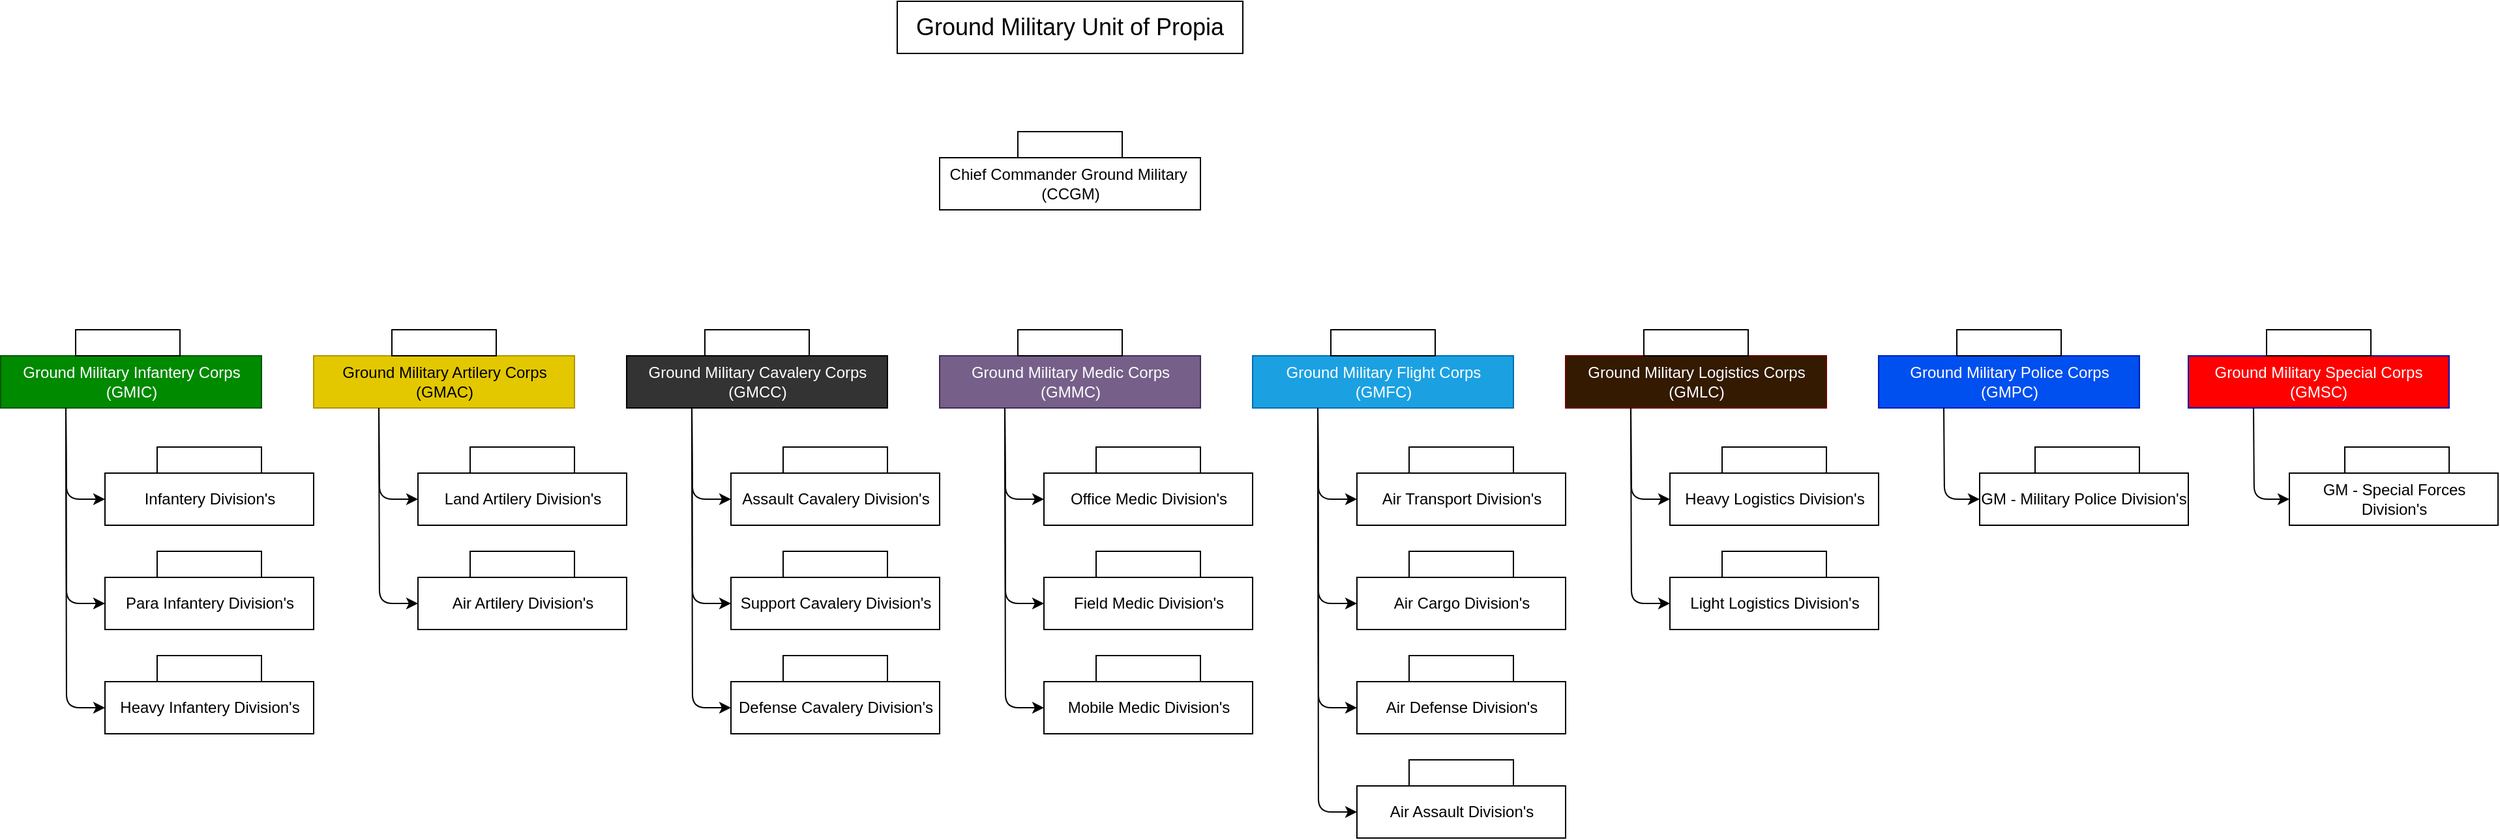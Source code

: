 <mxfile version="14.6.13" type="device"><diagram id="hd0t01-brpDn-bVLobMP" name="Page-1"><mxGraphModel dx="1420" dy="840" grid="1" gridSize="10" guides="1" tooltips="1" connect="1" arrows="1" fold="1" page="1" pageScale="1" pageWidth="850" pageHeight="1100" math="0" shadow="0"><root><mxCell id="0"/><mxCell id="1" parent="0"/><mxCell id="4C-aOLq08_xFfEXQ0zSW-1" value="&lt;font style=&quot;font-size: 18px&quot;&gt;Ground Military Unit of Propia&lt;/font&gt;" style="rounded=0;whiteSpace=wrap;html=1;" parent="1" vertex="1"><mxGeometry x="699" y="40" width="265" height="40" as="geometry"/></mxCell><mxCell id="4C-aOLq08_xFfEXQ0zSW-2" value="Ground Military Infantery Corps&lt;br&gt;(GMIC)" style="rounded=0;whiteSpace=wrap;html=1;fillColor=#008a00;strokeColor=#005700;fontColor=#ffffff;" parent="1" vertex="1"><mxGeometry x="11.5" y="312" width="200" height="40" as="geometry"/></mxCell><mxCell id="4C-aOLq08_xFfEXQ0zSW-4" value="Ground Military Artilery Corps&lt;br&gt;(GMAC)" style="rounded=0;whiteSpace=wrap;html=1;fillColor=#e3c800;strokeColor=#B09500;fontColor=#000000;" parent="1" vertex="1"><mxGeometry x="251.5" y="312" width="200" height="40" as="geometry"/></mxCell><mxCell id="4C-aOLq08_xFfEXQ0zSW-5" value="&lt;font color=&quot;#ffffff&quot;&gt;Ground Military Cavalery Corps&lt;br&gt;(GMCC)&lt;/font&gt;" style="rounded=0;whiteSpace=wrap;html=1;fillColor=#333333;" parent="1" vertex="1"><mxGeometry x="491.5" y="312" width="200" height="40" as="geometry"/></mxCell><mxCell id="4C-aOLq08_xFfEXQ0zSW-6" value="Ground Military Medic Corps&lt;br&gt;(GMMC)" style="rounded=0;whiteSpace=wrap;html=1;fillColor=#76608a;strokeColor=#432D57;fontColor=#ffffff;" parent="1" vertex="1"><mxGeometry x="731.5" y="312" width="200" height="40" as="geometry"/></mxCell><mxCell id="4C-aOLq08_xFfEXQ0zSW-7" value="Ground Military Police Corps&lt;br&gt;(GMPC)" style="rounded=0;whiteSpace=wrap;html=1;fillColor=#0050ef;strokeColor=#001DBC;fontColor=#ffffff;" parent="1" vertex="1"><mxGeometry x="1451.5" y="312" width="200" height="40" as="geometry"/></mxCell><mxCell id="4C-aOLq08_xFfEXQ0zSW-8" value="Ground Military Flight Corps&lt;br&gt;(GMFC)" style="rounded=0;whiteSpace=wrap;html=1;fillColor=#1ba1e2;strokeColor=#006EAF;fontColor=#ffffff;" parent="1" vertex="1"><mxGeometry x="971.5" y="312" width="200" height="40" as="geometry"/></mxCell><mxCell id="4C-aOLq08_xFfEXQ0zSW-9" value="Ground Military Logistics Corps&lt;br&gt;(GMLC)" style="rounded=0;whiteSpace=wrap;html=1;strokeColor=#6F0000;fontColor=#ffffff;fillColor=#331A00;" parent="1" vertex="1"><mxGeometry x="1211.5" y="312" width="200" height="40" as="geometry"/></mxCell><mxCell id="mBeHLlhfHzC-_arHGiAu-1" value="Infantery Division's" style="rounded=0;whiteSpace=wrap;html=1;" parent="1" vertex="1"><mxGeometry x="91.5" y="402" width="160" height="40" as="geometry"/></mxCell><mxCell id="mBeHLlhfHzC-_arHGiAu-3" value="Heavy Infantery Division's" style="rounded=0;whiteSpace=wrap;html=1;" parent="1" vertex="1"><mxGeometry x="91.5" y="562" width="160" height="40" as="geometry"/></mxCell><mxCell id="mBeHLlhfHzC-_arHGiAu-4" value="Para Infantery Division's" style="rounded=0;whiteSpace=wrap;html=1;" parent="1" vertex="1"><mxGeometry x="91.5" y="482" width="160" height="40" as="geometry"/></mxCell><mxCell id="mBeHLlhfHzC-_arHGiAu-17" value="" style="endArrow=classic;html=1;exitX=0.25;exitY=1;exitDx=0;exitDy=0;entryX=0;entryY=0.5;entryDx=0;entryDy=0;" parent="1" source="4C-aOLq08_xFfEXQ0zSW-2" target="mBeHLlhfHzC-_arHGiAu-3" edge="1"><mxGeometry width="50" height="50" relative="1" as="geometry"><mxPoint x="81.5" y="372" as="sourcePoint"/><mxPoint x="111.5" y="762" as="targetPoint"/><Array as="points"><mxPoint x="62" y="582"/></Array></mxGeometry></mxCell><mxCell id="mBeHLlhfHzC-_arHGiAu-18" value="" style="endArrow=classic;html=1;exitX=0.25;exitY=1;exitDx=0;exitDy=0;entryX=0;entryY=0.5;entryDx=0;entryDy=0;" parent="1" source="4C-aOLq08_xFfEXQ0zSW-2" target="mBeHLlhfHzC-_arHGiAu-4" edge="1"><mxGeometry width="50" height="50" relative="1" as="geometry"><mxPoint x="71.5" y="362" as="sourcePoint"/><mxPoint x="101.5" y="592" as="targetPoint"/><Array as="points"><mxPoint x="62" y="502"/></Array></mxGeometry></mxCell><mxCell id="mBeHLlhfHzC-_arHGiAu-19" value="" style="endArrow=classic;html=1;exitX=0.25;exitY=1;exitDx=0;exitDy=0;entryX=0;entryY=0.5;entryDx=0;entryDy=0;" parent="1" source="4C-aOLq08_xFfEXQ0zSW-2" target="mBeHLlhfHzC-_arHGiAu-1" edge="1"><mxGeometry width="50" height="50" relative="1" as="geometry"><mxPoint x="81.5" y="372" as="sourcePoint"/><mxPoint x="111.5" y="602" as="targetPoint"/><Array as="points"><mxPoint x="62" y="422"/></Array></mxGeometry></mxCell><mxCell id="mBeHLlhfHzC-_arHGiAu-20" value="Land Artilery Division's" style="rounded=0;whiteSpace=wrap;html=1;" parent="1" vertex="1"><mxGeometry x="331.5" y="402" width="160" height="40" as="geometry"/></mxCell><mxCell id="mBeHLlhfHzC-_arHGiAu-21" value="Air Artilery Division's" style="rounded=0;whiteSpace=wrap;html=1;" parent="1" vertex="1"><mxGeometry x="331.5" y="482" width="160" height="40" as="geometry"/></mxCell><mxCell id="mBeHLlhfHzC-_arHGiAu-22" value="" style="endArrow=classic;html=1;exitX=0.25;exitY=1;exitDx=0;exitDy=0;entryX=0;entryY=0.5;entryDx=0;entryDy=0;" parent="1" edge="1"><mxGeometry width="50" height="50" relative="1" as="geometry"><mxPoint x="301.5" y="352" as="sourcePoint"/><mxPoint x="331.5" y="502" as="targetPoint"/><Array as="points"><mxPoint x="302" y="502"/></Array></mxGeometry></mxCell><mxCell id="mBeHLlhfHzC-_arHGiAu-23" value="" style="endArrow=classic;html=1;exitX=0.25;exitY=1;exitDx=0;exitDy=0;entryX=0;entryY=0.5;entryDx=0;entryDy=0;" parent="1" edge="1"><mxGeometry width="50" height="50" relative="1" as="geometry"><mxPoint x="301.5" y="352" as="sourcePoint"/><mxPoint x="331.5" y="422" as="targetPoint"/><Array as="points"><mxPoint x="302" y="422"/></Array></mxGeometry></mxCell><mxCell id="mBeHLlhfHzC-_arHGiAu-24" value="Assault Cavalery Division's" style="rounded=0;whiteSpace=wrap;html=1;" parent="1" vertex="1"><mxGeometry x="571.5" y="402" width="160" height="40" as="geometry"/></mxCell><mxCell id="mBeHLlhfHzC-_arHGiAu-25" value="Defense Cavalery Division's" style="rounded=0;whiteSpace=wrap;html=1;" parent="1" vertex="1"><mxGeometry x="571.5" y="562" width="160" height="40" as="geometry"/></mxCell><mxCell id="mBeHLlhfHzC-_arHGiAu-26" value="Support Cavalery Division's" style="rounded=0;whiteSpace=wrap;html=1;" parent="1" vertex="1"><mxGeometry x="571.5" y="482" width="160" height="40" as="geometry"/></mxCell><mxCell id="mBeHLlhfHzC-_arHGiAu-27" value="" style="endArrow=classic;html=1;exitX=0.25;exitY=1;exitDx=0;exitDy=0;entryX=0;entryY=0.5;entryDx=0;entryDy=0;" parent="1" edge="1"><mxGeometry width="50" height="50" relative="1" as="geometry"><mxPoint x="541.5" y="352.0" as="sourcePoint"/><mxPoint x="571.5" y="582" as="targetPoint"/><Array as="points"><mxPoint x="542" y="582"/></Array></mxGeometry></mxCell><mxCell id="mBeHLlhfHzC-_arHGiAu-28" value="" style="endArrow=classic;html=1;exitX=0.25;exitY=1;exitDx=0;exitDy=0;entryX=0;entryY=0.5;entryDx=0;entryDy=0;" parent="1" edge="1"><mxGeometry width="50" height="50" relative="1" as="geometry"><mxPoint x="541.5" y="352.0" as="sourcePoint"/><mxPoint x="571.5" y="502" as="targetPoint"/><Array as="points"><mxPoint x="542" y="502"/></Array></mxGeometry></mxCell><mxCell id="mBeHLlhfHzC-_arHGiAu-29" value="" style="endArrow=classic;html=1;exitX=0.25;exitY=1;exitDx=0;exitDy=0;entryX=0;entryY=0.5;entryDx=0;entryDy=0;" parent="1" edge="1"><mxGeometry width="50" height="50" relative="1" as="geometry"><mxPoint x="541.5" y="352.0" as="sourcePoint"/><mxPoint x="571.5" y="422" as="targetPoint"/><Array as="points"><mxPoint x="542" y="422"/></Array></mxGeometry></mxCell><mxCell id="mBeHLlhfHzC-_arHGiAu-33" value="Office Medic Division's" style="rounded=0;whiteSpace=wrap;html=1;" parent="1" vertex="1"><mxGeometry x="811.5" y="402" width="160" height="40" as="geometry"/></mxCell><mxCell id="mBeHLlhfHzC-_arHGiAu-34" value="Mobile Medic Division's" style="rounded=0;whiteSpace=wrap;html=1;" parent="1" vertex="1"><mxGeometry x="811.5" y="562" width="160" height="40" as="geometry"/></mxCell><mxCell id="mBeHLlhfHzC-_arHGiAu-35" value="Field Medic Division's" style="rounded=0;whiteSpace=wrap;html=1;" parent="1" vertex="1"><mxGeometry x="811.5" y="482" width="160" height="40" as="geometry"/></mxCell><mxCell id="mBeHLlhfHzC-_arHGiAu-36" value="" style="endArrow=classic;html=1;exitX=0.25;exitY=1;exitDx=0;exitDy=0;entryX=0;entryY=0.5;entryDx=0;entryDy=0;" parent="1" edge="1"><mxGeometry width="50" height="50" relative="1" as="geometry"><mxPoint x="781.5" y="352.0" as="sourcePoint"/><mxPoint x="811.5" y="582" as="targetPoint"/><Array as="points"><mxPoint x="782" y="582"/></Array></mxGeometry></mxCell><mxCell id="mBeHLlhfHzC-_arHGiAu-37" value="" style="endArrow=classic;html=1;exitX=0.25;exitY=1;exitDx=0;exitDy=0;entryX=0;entryY=0.5;entryDx=0;entryDy=0;" parent="1" edge="1"><mxGeometry width="50" height="50" relative="1" as="geometry"><mxPoint x="781.5" y="352.0" as="sourcePoint"/><mxPoint x="811.5" y="502" as="targetPoint"/><Array as="points"><mxPoint x="782" y="502"/></Array></mxGeometry></mxCell><mxCell id="mBeHLlhfHzC-_arHGiAu-38" value="" style="endArrow=classic;html=1;exitX=0.25;exitY=1;exitDx=0;exitDy=0;entryX=0;entryY=0.5;entryDx=0;entryDy=0;" parent="1" edge="1"><mxGeometry width="50" height="50" relative="1" as="geometry"><mxPoint x="781.5" y="352.0" as="sourcePoint"/><mxPoint x="811.5" y="422" as="targetPoint"/><Array as="points"><mxPoint x="782" y="422"/></Array></mxGeometry></mxCell><mxCell id="mBeHLlhfHzC-_arHGiAu-39" value="Air Transport Division's" style="rounded=0;whiteSpace=wrap;html=1;" parent="1" vertex="1"><mxGeometry x="1051.5" y="402" width="160" height="40" as="geometry"/></mxCell><mxCell id="mBeHLlhfHzC-_arHGiAu-40" value="Air Defense Division's" style="rounded=0;whiteSpace=wrap;html=1;" parent="1" vertex="1"><mxGeometry x="1051.5" y="562" width="160" height="40" as="geometry"/></mxCell><mxCell id="mBeHLlhfHzC-_arHGiAu-41" value="Air Cargo Division's" style="rounded=0;whiteSpace=wrap;html=1;" parent="1" vertex="1"><mxGeometry x="1051.5" y="482" width="160" height="40" as="geometry"/></mxCell><mxCell id="mBeHLlhfHzC-_arHGiAu-42" value="Air Assault Division's" style="rounded=0;whiteSpace=wrap;html=1;" parent="1" vertex="1"><mxGeometry x="1051.5" y="642" width="160" height="40" as="geometry"/></mxCell><mxCell id="mBeHLlhfHzC-_arHGiAu-43" value="" style="endArrow=classic;html=1;exitX=0.25;exitY=1;exitDx=0;exitDy=0;entryX=0;entryY=0.5;entryDx=0;entryDy=0;" parent="1" target="mBeHLlhfHzC-_arHGiAu-42" edge="1"><mxGeometry width="50" height="50" relative="1" as="geometry"><mxPoint x="1021.5" y="352" as="sourcePoint"/><mxPoint x="1061.5" y="752" as="targetPoint"/><Array as="points"><mxPoint x="1022" y="662"/></Array></mxGeometry></mxCell><mxCell id="mBeHLlhfHzC-_arHGiAu-44" value="" style="endArrow=classic;html=1;exitX=0.25;exitY=1;exitDx=0;exitDy=0;entryX=0;entryY=0.5;entryDx=0;entryDy=0;" parent="1" target="mBeHLlhfHzC-_arHGiAu-40" edge="1"><mxGeometry width="50" height="50" relative="1" as="geometry"><mxPoint x="1021.5" y="352" as="sourcePoint"/><mxPoint x="1071.5" y="762" as="targetPoint"/><Array as="points"><mxPoint x="1022" y="582"/></Array></mxGeometry></mxCell><mxCell id="mBeHLlhfHzC-_arHGiAu-45" value="" style="endArrow=classic;html=1;exitX=0.25;exitY=1;exitDx=0;exitDy=0;entryX=0;entryY=0.5;entryDx=0;entryDy=0;" parent="1" target="mBeHLlhfHzC-_arHGiAu-41" edge="1"><mxGeometry width="50" height="50" relative="1" as="geometry"><mxPoint x="1021.5" y="352" as="sourcePoint"/><mxPoint x="1061.5" y="592" as="targetPoint"/><Array as="points"><mxPoint x="1022" y="502"/></Array></mxGeometry></mxCell><mxCell id="mBeHLlhfHzC-_arHGiAu-46" value="" style="endArrow=classic;html=1;exitX=0.25;exitY=1;exitDx=0;exitDy=0;entryX=0;entryY=0.5;entryDx=0;entryDy=0;" parent="1" target="mBeHLlhfHzC-_arHGiAu-39" edge="1"><mxGeometry width="50" height="50" relative="1" as="geometry"><mxPoint x="1021.5" y="352" as="sourcePoint"/><mxPoint x="1071.5" y="602" as="targetPoint"/><Array as="points"><mxPoint x="1022" y="422"/></Array></mxGeometry></mxCell><mxCell id="mBeHLlhfHzC-_arHGiAu-47" value="Heavy Logistics Division's" style="rounded=0;whiteSpace=wrap;html=1;" parent="1" vertex="1"><mxGeometry x="1291.5" y="402" width="160" height="40" as="geometry"/></mxCell><mxCell id="mBeHLlhfHzC-_arHGiAu-48" value="Light Logistics Division's" style="rounded=0;whiteSpace=wrap;html=1;" parent="1" vertex="1"><mxGeometry x="1291.5" y="482" width="160" height="40" as="geometry"/></mxCell><mxCell id="mBeHLlhfHzC-_arHGiAu-49" value="" style="endArrow=classic;html=1;exitX=0.25;exitY=1;exitDx=0;exitDy=0;entryX=0;entryY=0.5;entryDx=0;entryDy=0;" parent="1" target="mBeHLlhfHzC-_arHGiAu-48" edge="1"><mxGeometry width="50" height="50" relative="1" as="geometry"><mxPoint x="1261.5" y="352.0" as="sourcePoint"/><mxPoint x="1301.5" y="592" as="targetPoint"/><Array as="points"><mxPoint x="1262" y="502"/></Array></mxGeometry></mxCell><mxCell id="mBeHLlhfHzC-_arHGiAu-50" value="" style="endArrow=classic;html=1;exitX=0.25;exitY=1;exitDx=0;exitDy=0;entryX=0;entryY=0.5;entryDx=0;entryDy=0;" parent="1" target="mBeHLlhfHzC-_arHGiAu-47" edge="1"><mxGeometry width="50" height="50" relative="1" as="geometry"><mxPoint x="1261.5" y="352.0" as="sourcePoint"/><mxPoint x="1311.5" y="602" as="targetPoint"/><Array as="points"><mxPoint x="1262" y="422"/></Array></mxGeometry></mxCell><mxCell id="mBeHLlhfHzC-_arHGiAu-51" value="GM - Military Police Division's" style="rounded=0;whiteSpace=wrap;html=1;" parent="1" vertex="1"><mxGeometry x="1529" y="402" width="160" height="40" as="geometry"/></mxCell><mxCell id="mBeHLlhfHzC-_arHGiAu-52" value="" style="endArrow=classic;html=1;entryX=0;entryY=0.5;entryDx=0;entryDy=0;exitX=0.25;exitY=1;exitDx=0;exitDy=0;" parent="1" source="4C-aOLq08_xFfEXQ0zSW-7" target="mBeHLlhfHzC-_arHGiAu-51" edge="1"><mxGeometry width="50" height="50" relative="1" as="geometry"><mxPoint x="1499" y="392" as="sourcePoint"/><mxPoint x="1539" y="602" as="targetPoint"/><Array as="points"><mxPoint x="1502" y="422"/></Array></mxGeometry></mxCell><mxCell id="aigCWcHSlXxpXJbEeLUu-1" value="" style="rounded=0;whiteSpace=wrap;html=1;" parent="1" vertex="1"><mxGeometry x="69" y="292" width="80" height="20" as="geometry"/></mxCell><mxCell id="aigCWcHSlXxpXJbEeLUu-5" value="" style="shape=image;verticalLabelPosition=bottom;labelBackgroundColor=#ffffff;verticalAlign=top;aspect=fixed;imageAspect=0;image=https://upload.wikimedia.org/wikipedia/commons/b/bf/A_Black_Star.png;" parent="1" vertex="1"><mxGeometry x="103.25" y="297" width="11.5" height="10" as="geometry"/></mxCell><mxCell id="aigCWcHSlXxpXJbEeLUu-6" value="" style="shape=image;verticalLabelPosition=bottom;labelBackgroundColor=#ffffff;verticalAlign=top;aspect=fixed;imageAspect=0;image=https://upload.wikimedia.org/wikipedia/commons/b/bf/A_Black_Star.png;" parent="1" vertex="1"><mxGeometry x="114.75" y="297" width="11.5" height="10" as="geometry"/></mxCell><mxCell id="aigCWcHSlXxpXJbEeLUu-7" value="" style="shape=image;verticalLabelPosition=bottom;labelBackgroundColor=#ffffff;verticalAlign=top;aspect=fixed;imageAspect=0;image=https://upload.wikimedia.org/wikipedia/commons/b/bf/A_Black_Star.png;" parent="1" vertex="1"><mxGeometry x="91.75" y="297" width="11.5" height="10" as="geometry"/></mxCell><mxCell id="aigCWcHSlXxpXJbEeLUu-8" value="" style="rounded=0;whiteSpace=wrap;html=1;" parent="1" vertex="1"><mxGeometry x="311.5" y="292" width="80" height="20" as="geometry"/></mxCell><mxCell id="aigCWcHSlXxpXJbEeLUu-9" value="" style="shape=image;verticalLabelPosition=bottom;labelBackgroundColor=#ffffff;verticalAlign=top;aspect=fixed;imageAspect=0;image=https://upload.wikimedia.org/wikipedia/commons/b/bf/A_Black_Star.png;" parent="1" vertex="1"><mxGeometry x="345.75" y="297" width="11.5" height="10" as="geometry"/></mxCell><mxCell id="aigCWcHSlXxpXJbEeLUu-10" value="" style="shape=image;verticalLabelPosition=bottom;labelBackgroundColor=#ffffff;verticalAlign=top;aspect=fixed;imageAspect=0;image=https://upload.wikimedia.org/wikipedia/commons/b/bf/A_Black_Star.png;" parent="1" vertex="1"><mxGeometry x="357.25" y="297" width="11.5" height="10" as="geometry"/></mxCell><mxCell id="aigCWcHSlXxpXJbEeLUu-11" value="" style="shape=image;verticalLabelPosition=bottom;labelBackgroundColor=#ffffff;verticalAlign=top;aspect=fixed;imageAspect=0;image=https://upload.wikimedia.org/wikipedia/commons/b/bf/A_Black_Star.png;" parent="1" vertex="1"><mxGeometry x="334.25" y="297" width="11.5" height="10" as="geometry"/></mxCell><mxCell id="aigCWcHSlXxpXJbEeLUu-12" value="" style="rounded=0;whiteSpace=wrap;html=1;" parent="1" vertex="1"><mxGeometry x="551.5" y="292" width="80" height="20" as="geometry"/></mxCell><mxCell id="aigCWcHSlXxpXJbEeLUu-13" value="" style="shape=image;verticalLabelPosition=bottom;labelBackgroundColor=#ffffff;verticalAlign=top;aspect=fixed;imageAspect=0;image=https://upload.wikimedia.org/wikipedia/commons/b/bf/A_Black_Star.png;" parent="1" vertex="1"><mxGeometry x="585.75" y="297" width="11.5" height="10" as="geometry"/></mxCell><mxCell id="aigCWcHSlXxpXJbEeLUu-14" value="" style="shape=image;verticalLabelPosition=bottom;labelBackgroundColor=#ffffff;verticalAlign=top;aspect=fixed;imageAspect=0;image=https://upload.wikimedia.org/wikipedia/commons/b/bf/A_Black_Star.png;" parent="1" vertex="1"><mxGeometry x="597.25" y="297" width="11.5" height="10" as="geometry"/></mxCell><mxCell id="aigCWcHSlXxpXJbEeLUu-15" value="" style="shape=image;verticalLabelPosition=bottom;labelBackgroundColor=#ffffff;verticalAlign=top;aspect=fixed;imageAspect=0;image=https://upload.wikimedia.org/wikipedia/commons/b/bf/A_Black_Star.png;" parent="1" vertex="1"><mxGeometry x="574.25" y="297" width="11.5" height="10" as="geometry"/></mxCell><mxCell id="aigCWcHSlXxpXJbEeLUu-20" value="" style="rounded=0;whiteSpace=wrap;html=1;" parent="1" vertex="1"><mxGeometry x="791.5" y="292" width="80" height="20" as="geometry"/></mxCell><mxCell id="aigCWcHSlXxpXJbEeLUu-21" value="" style="shape=image;verticalLabelPosition=bottom;labelBackgroundColor=#ffffff;verticalAlign=top;aspect=fixed;imageAspect=0;image=https://upload.wikimedia.org/wikipedia/commons/b/bf/A_Black_Star.png;" parent="1" vertex="1"><mxGeometry x="825.75" y="297" width="11.5" height="10" as="geometry"/></mxCell><mxCell id="aigCWcHSlXxpXJbEeLUu-22" value="" style="shape=image;verticalLabelPosition=bottom;labelBackgroundColor=#ffffff;verticalAlign=top;aspect=fixed;imageAspect=0;image=https://upload.wikimedia.org/wikipedia/commons/b/bf/A_Black_Star.png;" parent="1" vertex="1"><mxGeometry x="837.25" y="297" width="11.5" height="10" as="geometry"/></mxCell><mxCell id="aigCWcHSlXxpXJbEeLUu-23" value="" style="shape=image;verticalLabelPosition=bottom;labelBackgroundColor=#ffffff;verticalAlign=top;aspect=fixed;imageAspect=0;image=https://upload.wikimedia.org/wikipedia/commons/b/bf/A_Black_Star.png;" parent="1" vertex="1"><mxGeometry x="814.25" y="297" width="11.5" height="10" as="geometry"/></mxCell><mxCell id="aigCWcHSlXxpXJbEeLUu-28" value="" style="rounded=0;whiteSpace=wrap;html=1;" parent="1" vertex="1"><mxGeometry x="1031.5" y="292" width="80" height="20" as="geometry"/></mxCell><mxCell id="aigCWcHSlXxpXJbEeLUu-29" value="" style="shape=image;verticalLabelPosition=bottom;labelBackgroundColor=#ffffff;verticalAlign=top;aspect=fixed;imageAspect=0;image=https://upload.wikimedia.org/wikipedia/commons/b/bf/A_Black_Star.png;" parent="1" vertex="1"><mxGeometry x="1065.75" y="297" width="11.5" height="10" as="geometry"/></mxCell><mxCell id="aigCWcHSlXxpXJbEeLUu-30" value="" style="shape=image;verticalLabelPosition=bottom;labelBackgroundColor=#ffffff;verticalAlign=top;aspect=fixed;imageAspect=0;image=https://upload.wikimedia.org/wikipedia/commons/b/bf/A_Black_Star.png;" parent="1" vertex="1"><mxGeometry x="1077.25" y="297" width="11.5" height="10" as="geometry"/></mxCell><mxCell id="aigCWcHSlXxpXJbEeLUu-31" value="" style="shape=image;verticalLabelPosition=bottom;labelBackgroundColor=#ffffff;verticalAlign=top;aspect=fixed;imageAspect=0;image=https://upload.wikimedia.org/wikipedia/commons/b/bf/A_Black_Star.png;" parent="1" vertex="1"><mxGeometry x="1054.25" y="297" width="11.5" height="10" as="geometry"/></mxCell><mxCell id="aigCWcHSlXxpXJbEeLUu-32" value="" style="rounded=0;whiteSpace=wrap;html=1;" parent="1" vertex="1"><mxGeometry x="1271.5" y="292" width="80" height="20" as="geometry"/></mxCell><mxCell id="aigCWcHSlXxpXJbEeLUu-33" value="" style="shape=image;verticalLabelPosition=bottom;labelBackgroundColor=#ffffff;verticalAlign=top;aspect=fixed;imageAspect=0;image=https://upload.wikimedia.org/wikipedia/commons/b/bf/A_Black_Star.png;" parent="1" vertex="1"><mxGeometry x="1305.75" y="297" width="11.5" height="10" as="geometry"/></mxCell><mxCell id="aigCWcHSlXxpXJbEeLUu-34" value="" style="shape=image;verticalLabelPosition=bottom;labelBackgroundColor=#ffffff;verticalAlign=top;aspect=fixed;imageAspect=0;image=https://upload.wikimedia.org/wikipedia/commons/b/bf/A_Black_Star.png;" parent="1" vertex="1"><mxGeometry x="1317.25" y="297" width="11.5" height="10" as="geometry"/></mxCell><mxCell id="aigCWcHSlXxpXJbEeLUu-35" value="" style="shape=image;verticalLabelPosition=bottom;labelBackgroundColor=#ffffff;verticalAlign=top;aspect=fixed;imageAspect=0;image=https://upload.wikimedia.org/wikipedia/commons/b/bf/A_Black_Star.png;" parent="1" vertex="1"><mxGeometry x="1294.25" y="297" width="11.5" height="10" as="geometry"/></mxCell><mxCell id="aigCWcHSlXxpXJbEeLUu-36" value="" style="rounded=0;whiteSpace=wrap;html=1;" parent="1" vertex="1"><mxGeometry x="1511.5" y="292" width="80" height="20" as="geometry"/></mxCell><mxCell id="aigCWcHSlXxpXJbEeLUu-37" value="" style="shape=image;verticalLabelPosition=bottom;labelBackgroundColor=#ffffff;verticalAlign=top;aspect=fixed;imageAspect=0;image=https://upload.wikimedia.org/wikipedia/commons/b/bf/A_Black_Star.png;" parent="1" vertex="1"><mxGeometry x="1545.75" y="297" width="11.5" height="10" as="geometry"/></mxCell><mxCell id="aigCWcHSlXxpXJbEeLUu-38" value="" style="shape=image;verticalLabelPosition=bottom;labelBackgroundColor=#ffffff;verticalAlign=top;aspect=fixed;imageAspect=0;image=https://upload.wikimedia.org/wikipedia/commons/b/bf/A_Black_Star.png;" parent="1" vertex="1"><mxGeometry x="1557.25" y="297" width="11.5" height="10" as="geometry"/></mxCell><mxCell id="aigCWcHSlXxpXJbEeLUu-39" value="" style="shape=image;verticalLabelPosition=bottom;labelBackgroundColor=#ffffff;verticalAlign=top;aspect=fixed;imageAspect=0;image=https://upload.wikimedia.org/wikipedia/commons/b/bf/A_Black_Star.png;" parent="1" vertex="1"><mxGeometry x="1534.25" y="297" width="11.5" height="10" as="geometry"/></mxCell><mxCell id="aigCWcHSlXxpXJbEeLUu-40" value="Chief Commander Ground Military&amp;nbsp;&lt;br&gt;(CCGM)" style="rounded=0;whiteSpace=wrap;html=1;" parent="1" vertex="1"><mxGeometry x="731.5" y="160" width="200" height="40" as="geometry"/></mxCell><mxCell id="aigCWcHSlXxpXJbEeLUu-42" value="" style="rounded=0;whiteSpace=wrap;html=1;" parent="1" vertex="1"><mxGeometry x="791.5" y="140" width="80" height="20" as="geometry"/></mxCell><mxCell id="aigCWcHSlXxpXJbEeLUu-43" value="" style="shape=image;verticalLabelPosition=bottom;labelBackgroundColor=#ffffff;verticalAlign=top;aspect=fixed;imageAspect=0;image=https://upload.wikimedia.org/wikipedia/commons/b/bf/A_Black_Star.png;" parent="1" vertex="1"><mxGeometry x="820" y="145" width="11.5" height="10" as="geometry"/></mxCell><mxCell id="aigCWcHSlXxpXJbEeLUu-44" value="" style="shape=image;verticalLabelPosition=bottom;labelBackgroundColor=#ffffff;verticalAlign=top;aspect=fixed;imageAspect=0;image=https://upload.wikimedia.org/wikipedia/commons/b/bf/A_Black_Star.png;" parent="1" vertex="1"><mxGeometry x="831.5" y="145" width="11.5" height="10" as="geometry"/></mxCell><mxCell id="aigCWcHSlXxpXJbEeLUu-45" value="" style="shape=image;verticalLabelPosition=bottom;labelBackgroundColor=#ffffff;verticalAlign=top;aspect=fixed;imageAspect=0;image=https://upload.wikimedia.org/wikipedia/commons/b/bf/A_Black_Star.png;" parent="1" vertex="1"><mxGeometry x="808.5" y="145" width="11.5" height="10" as="geometry"/></mxCell><mxCell id="aigCWcHSlXxpXJbEeLUu-46" value="" style="shape=image;verticalLabelPosition=bottom;labelBackgroundColor=#ffffff;verticalAlign=top;aspect=fixed;imageAspect=0;image=https://upload.wikimedia.org/wikipedia/commons/b/bf/A_Black_Star.png;" parent="1" vertex="1"><mxGeometry x="843" y="145" width="11.5" height="10" as="geometry"/></mxCell><mxCell id="aigCWcHSlXxpXJbEeLUu-47" value="" style="rounded=0;whiteSpace=wrap;html=1;" parent="1" vertex="1"><mxGeometry x="611.5" y="382" width="80" height="20" as="geometry"/></mxCell><mxCell id="aigCWcHSlXxpXJbEeLUu-48" value="" style="shape=image;verticalLabelPosition=bottom;labelBackgroundColor=#ffffff;verticalAlign=top;aspect=fixed;imageAspect=0;image=https://upload.wikimedia.org/wikipedia/commons/b/bf/A_Black_Star.png;" parent="1" vertex="1"><mxGeometry x="651.5" y="387" width="11.5" height="10" as="geometry"/></mxCell><mxCell id="aigCWcHSlXxpXJbEeLUu-50" value="" style="shape=image;verticalLabelPosition=bottom;labelBackgroundColor=#ffffff;verticalAlign=top;aspect=fixed;imageAspect=0;image=https://upload.wikimedia.org/wikipedia/commons/b/bf/A_Black_Star.png;" parent="1" vertex="1"><mxGeometry x="640" y="387" width="11.5" height="10" as="geometry"/></mxCell><mxCell id="aigCWcHSlXxpXJbEeLUu-51" value="" style="rounded=0;whiteSpace=wrap;html=1;" parent="1" vertex="1"><mxGeometry x="611.5" y="462" width="80" height="20" as="geometry"/></mxCell><mxCell id="aigCWcHSlXxpXJbEeLUu-52" value="" style="shape=image;verticalLabelPosition=bottom;labelBackgroundColor=#ffffff;verticalAlign=top;aspect=fixed;imageAspect=0;image=https://upload.wikimedia.org/wikipedia/commons/b/bf/A_Black_Star.png;" parent="1" vertex="1"><mxGeometry x="651.5" y="467" width="11.5" height="10" as="geometry"/></mxCell><mxCell id="aigCWcHSlXxpXJbEeLUu-53" value="" style="shape=image;verticalLabelPosition=bottom;labelBackgroundColor=#ffffff;verticalAlign=top;aspect=fixed;imageAspect=0;image=https://upload.wikimedia.org/wikipedia/commons/b/bf/A_Black_Star.png;" parent="1" vertex="1"><mxGeometry x="640" y="467" width="11.5" height="10" as="geometry"/></mxCell><mxCell id="aigCWcHSlXxpXJbEeLUu-54" value="" style="rounded=0;whiteSpace=wrap;html=1;" parent="1" vertex="1"><mxGeometry x="611.5" y="542" width="80" height="20" as="geometry"/></mxCell><mxCell id="aigCWcHSlXxpXJbEeLUu-55" value="" style="shape=image;verticalLabelPosition=bottom;labelBackgroundColor=#ffffff;verticalAlign=top;aspect=fixed;imageAspect=0;image=https://upload.wikimedia.org/wikipedia/commons/b/bf/A_Black_Star.png;" parent="1" vertex="1"><mxGeometry x="651.5" y="547" width="11.5" height="10" as="geometry"/></mxCell><mxCell id="aigCWcHSlXxpXJbEeLUu-56" value="" style="shape=image;verticalLabelPosition=bottom;labelBackgroundColor=#ffffff;verticalAlign=top;aspect=fixed;imageAspect=0;image=https://upload.wikimedia.org/wikipedia/commons/b/bf/A_Black_Star.png;" parent="1" vertex="1"><mxGeometry x="640" y="547" width="11.5" height="10" as="geometry"/></mxCell><mxCell id="aigCWcHSlXxpXJbEeLUu-57" value="" style="rounded=0;whiteSpace=wrap;html=1;" parent="1" vertex="1"><mxGeometry x="851.5" y="382" width="80" height="20" as="geometry"/></mxCell><mxCell id="aigCWcHSlXxpXJbEeLUu-58" value="" style="shape=image;verticalLabelPosition=bottom;labelBackgroundColor=#ffffff;verticalAlign=top;aspect=fixed;imageAspect=0;image=https://upload.wikimedia.org/wikipedia/commons/b/bf/A_Black_Star.png;" parent="1" vertex="1"><mxGeometry x="891.5" y="387" width="11.5" height="10" as="geometry"/></mxCell><mxCell id="aigCWcHSlXxpXJbEeLUu-59" value="" style="shape=image;verticalLabelPosition=bottom;labelBackgroundColor=#ffffff;verticalAlign=top;aspect=fixed;imageAspect=0;image=https://upload.wikimedia.org/wikipedia/commons/b/bf/A_Black_Star.png;" parent="1" vertex="1"><mxGeometry x="880" y="387" width="11.5" height="10" as="geometry"/></mxCell><mxCell id="aigCWcHSlXxpXJbEeLUu-60" value="" style="rounded=0;whiteSpace=wrap;html=1;" parent="1" vertex="1"><mxGeometry x="851.5" y="462" width="80" height="20" as="geometry"/></mxCell><mxCell id="aigCWcHSlXxpXJbEeLUu-61" value="" style="shape=image;verticalLabelPosition=bottom;labelBackgroundColor=#ffffff;verticalAlign=top;aspect=fixed;imageAspect=0;image=https://upload.wikimedia.org/wikipedia/commons/b/bf/A_Black_Star.png;" parent="1" vertex="1"><mxGeometry x="891.5" y="467" width="11.5" height="10" as="geometry"/></mxCell><mxCell id="aigCWcHSlXxpXJbEeLUu-62" value="" style="shape=image;verticalLabelPosition=bottom;labelBackgroundColor=#ffffff;verticalAlign=top;aspect=fixed;imageAspect=0;image=https://upload.wikimedia.org/wikipedia/commons/b/bf/A_Black_Star.png;" parent="1" vertex="1"><mxGeometry x="880" y="467" width="11.5" height="10" as="geometry"/></mxCell><mxCell id="aigCWcHSlXxpXJbEeLUu-63" value="" style="rounded=0;whiteSpace=wrap;html=1;" parent="1" vertex="1"><mxGeometry x="851.5" y="542" width="80" height="20" as="geometry"/></mxCell><mxCell id="aigCWcHSlXxpXJbEeLUu-64" value="" style="shape=image;verticalLabelPosition=bottom;labelBackgroundColor=#ffffff;verticalAlign=top;aspect=fixed;imageAspect=0;image=https://upload.wikimedia.org/wikipedia/commons/b/bf/A_Black_Star.png;" parent="1" vertex="1"><mxGeometry x="891.5" y="547" width="11.5" height="10" as="geometry"/></mxCell><mxCell id="aigCWcHSlXxpXJbEeLUu-65" value="" style="shape=image;verticalLabelPosition=bottom;labelBackgroundColor=#ffffff;verticalAlign=top;aspect=fixed;imageAspect=0;image=https://upload.wikimedia.org/wikipedia/commons/b/bf/A_Black_Star.png;" parent="1" vertex="1"><mxGeometry x="880" y="547" width="11.5" height="10" as="geometry"/></mxCell><mxCell id="aigCWcHSlXxpXJbEeLUu-66" value="" style="rounded=0;whiteSpace=wrap;html=1;" parent="1" vertex="1"><mxGeometry x="1091.5" y="382" width="80" height="20" as="geometry"/></mxCell><mxCell id="aigCWcHSlXxpXJbEeLUu-67" value="" style="shape=image;verticalLabelPosition=bottom;labelBackgroundColor=#ffffff;verticalAlign=top;aspect=fixed;imageAspect=0;image=https://upload.wikimedia.org/wikipedia/commons/b/bf/A_Black_Star.png;" parent="1" vertex="1"><mxGeometry x="1131.5" y="387" width="11.5" height="10" as="geometry"/></mxCell><mxCell id="aigCWcHSlXxpXJbEeLUu-68" value="" style="shape=image;verticalLabelPosition=bottom;labelBackgroundColor=#ffffff;verticalAlign=top;aspect=fixed;imageAspect=0;image=https://upload.wikimedia.org/wikipedia/commons/b/bf/A_Black_Star.png;" parent="1" vertex="1"><mxGeometry x="1120" y="387" width="11.5" height="10" as="geometry"/></mxCell><mxCell id="aigCWcHSlXxpXJbEeLUu-69" value="" style="rounded=0;whiteSpace=wrap;html=1;" parent="1" vertex="1"><mxGeometry x="1091.5" y="462" width="80" height="20" as="geometry"/></mxCell><mxCell id="aigCWcHSlXxpXJbEeLUu-70" value="" style="shape=image;verticalLabelPosition=bottom;labelBackgroundColor=#ffffff;verticalAlign=top;aspect=fixed;imageAspect=0;image=https://upload.wikimedia.org/wikipedia/commons/b/bf/A_Black_Star.png;" parent="1" vertex="1"><mxGeometry x="1131.5" y="467" width="11.5" height="10" as="geometry"/></mxCell><mxCell id="aigCWcHSlXxpXJbEeLUu-71" value="" style="shape=image;verticalLabelPosition=bottom;labelBackgroundColor=#ffffff;verticalAlign=top;aspect=fixed;imageAspect=0;image=https://upload.wikimedia.org/wikipedia/commons/b/bf/A_Black_Star.png;" parent="1" vertex="1"><mxGeometry x="1120" y="467" width="11.5" height="10" as="geometry"/></mxCell><mxCell id="aigCWcHSlXxpXJbEeLUu-72" value="" style="rounded=0;whiteSpace=wrap;html=1;" parent="1" vertex="1"><mxGeometry x="1091.5" y="542" width="80" height="20" as="geometry"/></mxCell><mxCell id="aigCWcHSlXxpXJbEeLUu-73" value="" style="shape=image;verticalLabelPosition=bottom;labelBackgroundColor=#ffffff;verticalAlign=top;aspect=fixed;imageAspect=0;image=https://upload.wikimedia.org/wikipedia/commons/b/bf/A_Black_Star.png;" parent="1" vertex="1"><mxGeometry x="1131.5" y="547" width="11.5" height="10" as="geometry"/></mxCell><mxCell id="aigCWcHSlXxpXJbEeLUu-74" value="" style="shape=image;verticalLabelPosition=bottom;labelBackgroundColor=#ffffff;verticalAlign=top;aspect=fixed;imageAspect=0;image=https://upload.wikimedia.org/wikipedia/commons/b/bf/A_Black_Star.png;" parent="1" vertex="1"><mxGeometry x="1120" y="547" width="11.5" height="10" as="geometry"/></mxCell><mxCell id="aigCWcHSlXxpXJbEeLUu-75" value="" style="rounded=0;whiteSpace=wrap;html=1;" parent="1" vertex="1"><mxGeometry x="1091.5" y="622" width="80" height="20" as="geometry"/></mxCell><mxCell id="aigCWcHSlXxpXJbEeLUu-76" value="" style="shape=image;verticalLabelPosition=bottom;labelBackgroundColor=#ffffff;verticalAlign=top;aspect=fixed;imageAspect=0;image=https://upload.wikimedia.org/wikipedia/commons/b/bf/A_Black_Star.png;" parent="1" vertex="1"><mxGeometry x="1131.5" y="627" width="11.5" height="10" as="geometry"/></mxCell><mxCell id="aigCWcHSlXxpXJbEeLUu-77" value="" style="shape=image;verticalLabelPosition=bottom;labelBackgroundColor=#ffffff;verticalAlign=top;aspect=fixed;imageAspect=0;image=https://upload.wikimedia.org/wikipedia/commons/b/bf/A_Black_Star.png;" parent="1" vertex="1"><mxGeometry x="1120" y="627" width="11.5" height="10" as="geometry"/></mxCell><mxCell id="aigCWcHSlXxpXJbEeLUu-78" value="" style="rounded=0;whiteSpace=wrap;html=1;" parent="1" vertex="1"><mxGeometry x="371.5" y="382" width="80" height="20" as="geometry"/></mxCell><mxCell id="aigCWcHSlXxpXJbEeLUu-79" value="" style="shape=image;verticalLabelPosition=bottom;labelBackgroundColor=#ffffff;verticalAlign=top;aspect=fixed;imageAspect=0;image=https://upload.wikimedia.org/wikipedia/commons/b/bf/A_Black_Star.png;" parent="1" vertex="1"><mxGeometry x="411.5" y="387" width="11.5" height="10" as="geometry"/></mxCell><mxCell id="aigCWcHSlXxpXJbEeLUu-80" value="" style="shape=image;verticalLabelPosition=bottom;labelBackgroundColor=#ffffff;verticalAlign=top;aspect=fixed;imageAspect=0;image=https://upload.wikimedia.org/wikipedia/commons/b/bf/A_Black_Star.png;" parent="1" vertex="1"><mxGeometry x="400" y="387" width="11.5" height="10" as="geometry"/></mxCell><mxCell id="aigCWcHSlXxpXJbEeLUu-81" value="" style="rounded=0;whiteSpace=wrap;html=1;" parent="1" vertex="1"><mxGeometry x="371.5" y="462" width="80" height="20" as="geometry"/></mxCell><mxCell id="aigCWcHSlXxpXJbEeLUu-82" value="" style="shape=image;verticalLabelPosition=bottom;labelBackgroundColor=#ffffff;verticalAlign=top;aspect=fixed;imageAspect=0;image=https://upload.wikimedia.org/wikipedia/commons/b/bf/A_Black_Star.png;" parent="1" vertex="1"><mxGeometry x="411.5" y="467" width="11.5" height="10" as="geometry"/></mxCell><mxCell id="aigCWcHSlXxpXJbEeLUu-83" value="" style="shape=image;verticalLabelPosition=bottom;labelBackgroundColor=#ffffff;verticalAlign=top;aspect=fixed;imageAspect=0;image=https://upload.wikimedia.org/wikipedia/commons/b/bf/A_Black_Star.png;" parent="1" vertex="1"><mxGeometry x="400" y="467" width="11.5" height="10" as="geometry"/></mxCell><mxCell id="aigCWcHSlXxpXJbEeLUu-84" value="" style="rounded=0;whiteSpace=wrap;html=1;" parent="1" vertex="1"><mxGeometry x="131.5" y="382" width="80" height="20" as="geometry"/></mxCell><mxCell id="aigCWcHSlXxpXJbEeLUu-85" value="" style="shape=image;verticalLabelPosition=bottom;labelBackgroundColor=#ffffff;verticalAlign=top;aspect=fixed;imageAspect=0;image=https://upload.wikimedia.org/wikipedia/commons/b/bf/A_Black_Star.png;" parent="1" vertex="1"><mxGeometry x="171.5" y="387" width="11.5" height="10" as="geometry"/></mxCell><mxCell id="aigCWcHSlXxpXJbEeLUu-86" value="" style="shape=image;verticalLabelPosition=bottom;labelBackgroundColor=#ffffff;verticalAlign=top;aspect=fixed;imageAspect=0;image=https://upload.wikimedia.org/wikipedia/commons/b/bf/A_Black_Star.png;" parent="1" vertex="1"><mxGeometry x="160" y="387" width="11.5" height="10" as="geometry"/></mxCell><mxCell id="aigCWcHSlXxpXJbEeLUu-87" value="" style="rounded=0;whiteSpace=wrap;html=1;" parent="1" vertex="1"><mxGeometry x="131.5" y="462" width="80" height="20" as="geometry"/></mxCell><mxCell id="aigCWcHSlXxpXJbEeLUu-88" value="" style="shape=image;verticalLabelPosition=bottom;labelBackgroundColor=#ffffff;verticalAlign=top;aspect=fixed;imageAspect=0;image=https://upload.wikimedia.org/wikipedia/commons/b/bf/A_Black_Star.png;" parent="1" vertex="1"><mxGeometry x="171.5" y="467" width="11.5" height="10" as="geometry"/></mxCell><mxCell id="aigCWcHSlXxpXJbEeLUu-89" value="" style="shape=image;verticalLabelPosition=bottom;labelBackgroundColor=#ffffff;verticalAlign=top;aspect=fixed;imageAspect=0;image=https://upload.wikimedia.org/wikipedia/commons/b/bf/A_Black_Star.png;" parent="1" vertex="1"><mxGeometry x="160" y="467" width="11.5" height="10" as="geometry"/></mxCell><mxCell id="aigCWcHSlXxpXJbEeLUu-93" value="" style="rounded=0;whiteSpace=wrap;html=1;" parent="1" vertex="1"><mxGeometry x="131.5" y="542" width="80" height="20" as="geometry"/></mxCell><mxCell id="aigCWcHSlXxpXJbEeLUu-94" value="" style="shape=image;verticalLabelPosition=bottom;labelBackgroundColor=#ffffff;verticalAlign=top;aspect=fixed;imageAspect=0;image=https://upload.wikimedia.org/wikipedia/commons/b/bf/A_Black_Star.png;" parent="1" vertex="1"><mxGeometry x="171.5" y="547" width="11.5" height="10" as="geometry"/></mxCell><mxCell id="aigCWcHSlXxpXJbEeLUu-95" value="" style="shape=image;verticalLabelPosition=bottom;labelBackgroundColor=#ffffff;verticalAlign=top;aspect=fixed;imageAspect=0;image=https://upload.wikimedia.org/wikipedia/commons/b/bf/A_Black_Star.png;" parent="1" vertex="1"><mxGeometry x="160" y="547" width="11.5" height="10" as="geometry"/></mxCell><mxCell id="aigCWcHSlXxpXJbEeLUu-102" value="" style="rounded=0;whiteSpace=wrap;html=1;" parent="1" vertex="1"><mxGeometry x="1331.5" y="382" width="80" height="20" as="geometry"/></mxCell><mxCell id="aigCWcHSlXxpXJbEeLUu-103" value="" style="shape=image;verticalLabelPosition=bottom;labelBackgroundColor=#ffffff;verticalAlign=top;aspect=fixed;imageAspect=0;image=https://upload.wikimedia.org/wikipedia/commons/b/bf/A_Black_Star.png;" parent="1" vertex="1"><mxGeometry x="1371.5" y="387" width="11.5" height="10" as="geometry"/></mxCell><mxCell id="aigCWcHSlXxpXJbEeLUu-104" value="" style="shape=image;verticalLabelPosition=bottom;labelBackgroundColor=#ffffff;verticalAlign=top;aspect=fixed;imageAspect=0;image=https://upload.wikimedia.org/wikipedia/commons/b/bf/A_Black_Star.png;" parent="1" vertex="1"><mxGeometry x="1360" y="387" width="11.5" height="10" as="geometry"/></mxCell><mxCell id="aigCWcHSlXxpXJbEeLUu-105" value="" style="rounded=0;whiteSpace=wrap;html=1;" parent="1" vertex="1"><mxGeometry x="1331.5" y="462" width="80" height="20" as="geometry"/></mxCell><mxCell id="aigCWcHSlXxpXJbEeLUu-106" value="" style="shape=image;verticalLabelPosition=bottom;labelBackgroundColor=#ffffff;verticalAlign=top;aspect=fixed;imageAspect=0;image=https://upload.wikimedia.org/wikipedia/commons/b/bf/A_Black_Star.png;" parent="1" vertex="1"><mxGeometry x="1371.5" y="467" width="11.5" height="10" as="geometry"/></mxCell><mxCell id="aigCWcHSlXxpXJbEeLUu-107" value="" style="shape=image;verticalLabelPosition=bottom;labelBackgroundColor=#ffffff;verticalAlign=top;aspect=fixed;imageAspect=0;image=https://upload.wikimedia.org/wikipedia/commons/b/bf/A_Black_Star.png;" parent="1" vertex="1"><mxGeometry x="1360" y="467" width="11.5" height="10" as="geometry"/></mxCell><mxCell id="aigCWcHSlXxpXJbEeLUu-108" value="" style="rounded=0;whiteSpace=wrap;html=1;" parent="1" vertex="1"><mxGeometry x="1571.5" y="382" width="80" height="20" as="geometry"/></mxCell><mxCell id="aigCWcHSlXxpXJbEeLUu-109" value="" style="shape=image;verticalLabelPosition=bottom;labelBackgroundColor=#ffffff;verticalAlign=top;aspect=fixed;imageAspect=0;image=https://upload.wikimedia.org/wikipedia/commons/b/bf/A_Black_Star.png;" parent="1" vertex="1"><mxGeometry x="1611.5" y="387" width="11.5" height="10" as="geometry"/></mxCell><mxCell id="aigCWcHSlXxpXJbEeLUu-110" value="" style="shape=image;verticalLabelPosition=bottom;labelBackgroundColor=#ffffff;verticalAlign=top;aspect=fixed;imageAspect=0;image=https://upload.wikimedia.org/wikipedia/commons/b/bf/A_Black_Star.png;" parent="1" vertex="1"><mxGeometry x="1600" y="387" width="11.5" height="10" as="geometry"/></mxCell><mxCell id="blVUrM7HKzGD_7jV8SN4-1" value="Ground Military Special Corps&lt;br&gt;(GMSC)" style="rounded=0;whiteSpace=wrap;html=1;strokeColor=#001DBC;fontColor=#ffffff;fillColor=#FF0000;" parent="1" vertex="1"><mxGeometry x="1689" y="312" width="200" height="40" as="geometry"/></mxCell><mxCell id="blVUrM7HKzGD_7jV8SN4-2" value="GM - Special Forces Division's" style="rounded=0;whiteSpace=wrap;html=1;" parent="1" vertex="1"><mxGeometry x="1766.5" y="402" width="160" height="40" as="geometry"/></mxCell><mxCell id="blVUrM7HKzGD_7jV8SN4-3" value="" style="endArrow=classic;html=1;entryX=0;entryY=0.5;entryDx=0;entryDy=0;exitX=0.25;exitY=1;exitDx=0;exitDy=0;" parent="1" source="blVUrM7HKzGD_7jV8SN4-1" target="blVUrM7HKzGD_7jV8SN4-2" edge="1"><mxGeometry width="50" height="50" relative="1" as="geometry"><mxPoint x="1736.5" y="392" as="sourcePoint"/><mxPoint x="1776.5" y="602" as="targetPoint"/><Array as="points"><mxPoint x="1739.5" y="422"/></Array></mxGeometry></mxCell><mxCell id="blVUrM7HKzGD_7jV8SN4-4" value="" style="rounded=0;whiteSpace=wrap;html=1;" parent="1" vertex="1"><mxGeometry x="1749" y="292" width="80" height="20" as="geometry"/></mxCell><mxCell id="blVUrM7HKzGD_7jV8SN4-5" value="" style="shape=image;verticalLabelPosition=bottom;labelBackgroundColor=#ffffff;verticalAlign=top;aspect=fixed;imageAspect=0;image=https://upload.wikimedia.org/wikipedia/commons/b/bf/A_Black_Star.png;" parent="1" vertex="1"><mxGeometry x="1783.25" y="297" width="11.5" height="10" as="geometry"/></mxCell><mxCell id="blVUrM7HKzGD_7jV8SN4-6" value="" style="shape=image;verticalLabelPosition=bottom;labelBackgroundColor=#ffffff;verticalAlign=top;aspect=fixed;imageAspect=0;image=https://upload.wikimedia.org/wikipedia/commons/b/bf/A_Black_Star.png;" parent="1" vertex="1"><mxGeometry x="1794.75" y="297" width="11.5" height="10" as="geometry"/></mxCell><mxCell id="blVUrM7HKzGD_7jV8SN4-7" value="" style="shape=image;verticalLabelPosition=bottom;labelBackgroundColor=#ffffff;verticalAlign=top;aspect=fixed;imageAspect=0;image=https://upload.wikimedia.org/wikipedia/commons/b/bf/A_Black_Star.png;" parent="1" vertex="1"><mxGeometry x="1771.75" y="297" width="11.5" height="10" as="geometry"/></mxCell><mxCell id="blVUrM7HKzGD_7jV8SN4-8" value="" style="rounded=0;whiteSpace=wrap;html=1;" parent="1" vertex="1"><mxGeometry x="1809" y="382" width="80" height="20" as="geometry"/></mxCell><mxCell id="blVUrM7HKzGD_7jV8SN4-9" value="" style="shape=image;verticalLabelPosition=bottom;labelBackgroundColor=#ffffff;verticalAlign=top;aspect=fixed;imageAspect=0;image=https://upload.wikimedia.org/wikipedia/commons/b/bf/A_Black_Star.png;" parent="1" vertex="1"><mxGeometry x="1849" y="387" width="11.5" height="10" as="geometry"/></mxCell><mxCell id="blVUrM7HKzGD_7jV8SN4-10" value="" style="shape=image;verticalLabelPosition=bottom;labelBackgroundColor=#ffffff;verticalAlign=top;aspect=fixed;imageAspect=0;image=https://upload.wikimedia.org/wikipedia/commons/b/bf/A_Black_Star.png;" parent="1" vertex="1"><mxGeometry x="1837.5" y="387" width="11.5" height="10" as="geometry"/></mxCell></root></mxGraphModel></diagram></mxfile>